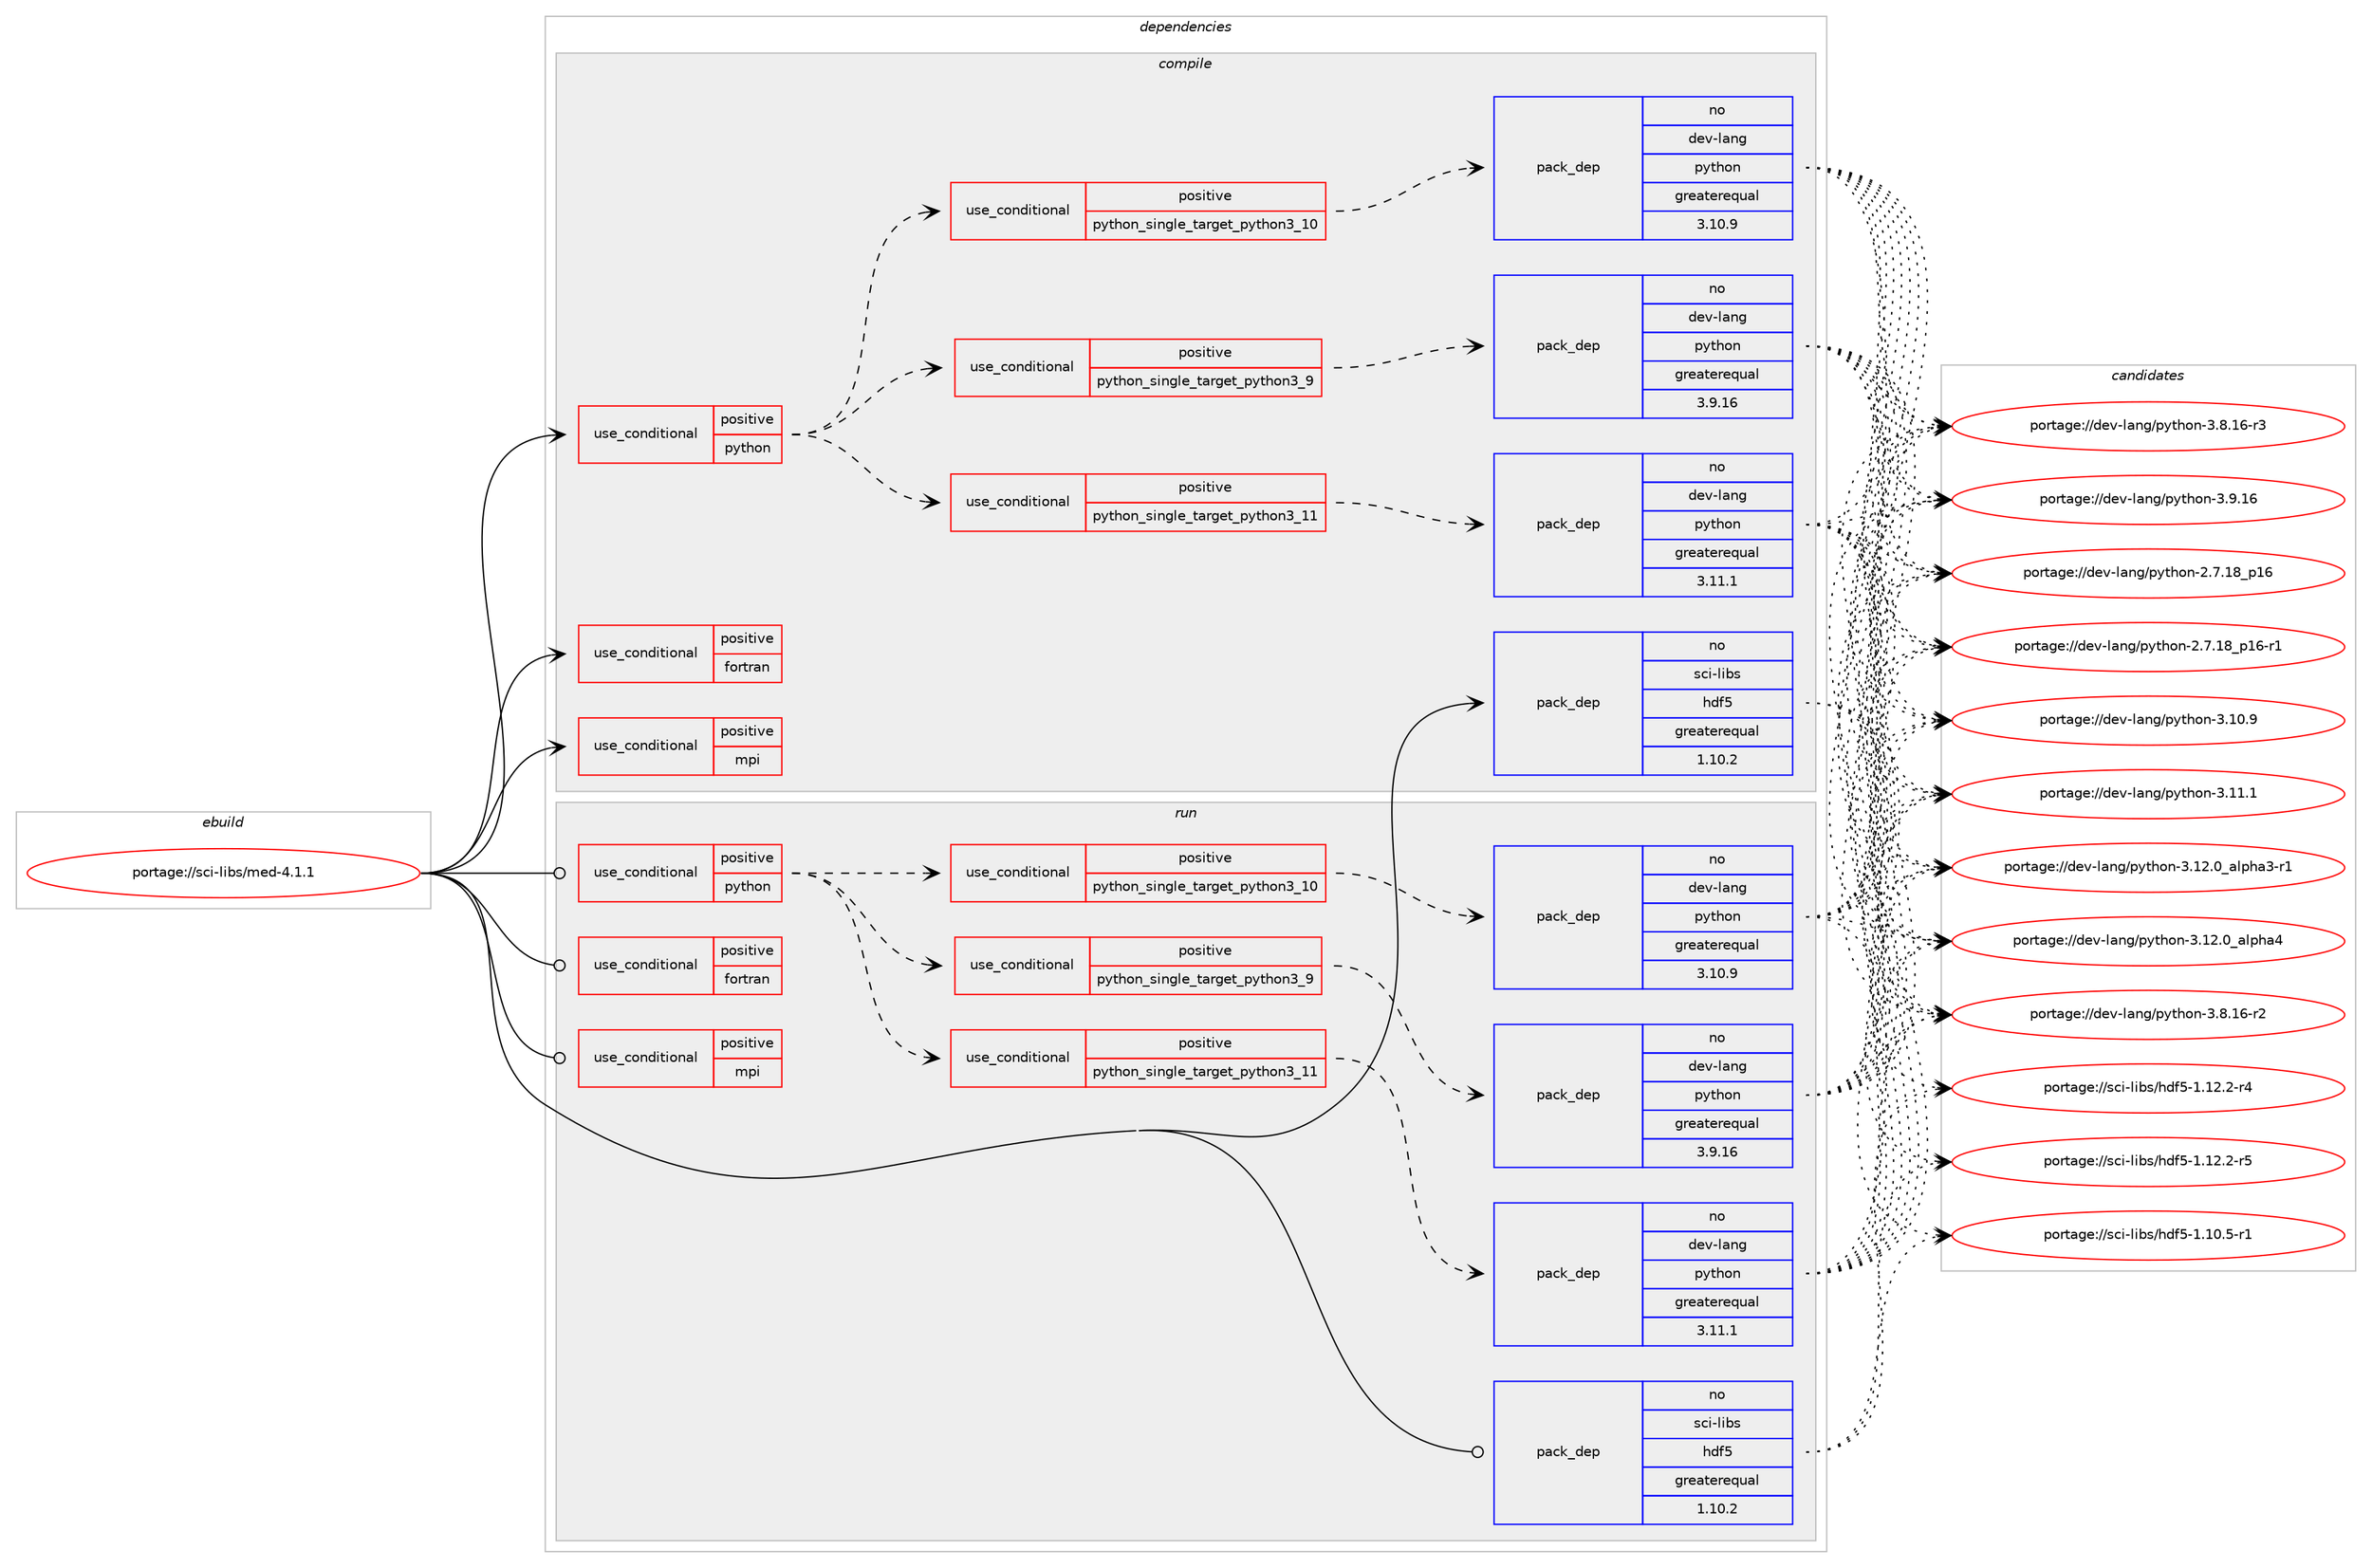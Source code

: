 digraph prolog {

# *************
# Graph options
# *************

newrank=true;
concentrate=true;
compound=true;
graph [rankdir=LR,fontname=Helvetica,fontsize=10,ranksep=1.5];#, ranksep=2.5, nodesep=0.2];
edge  [arrowhead=vee];
node  [fontname=Helvetica,fontsize=10];

# **********
# The ebuild
# **********

subgraph cluster_leftcol {
color=gray;
rank=same;
label=<<i>ebuild</i>>;
id [label="portage://sci-libs/med-4.1.1", color=red, width=4, href="../sci-libs/med-4.1.1.svg"];
}

# ****************
# The dependencies
# ****************

subgraph cluster_midcol {
color=gray;
label=<<i>dependencies</i>>;
subgraph cluster_compile {
fillcolor="#eeeeee";
style=filled;
label=<<i>compile</i>>;
subgraph cond2568 {
dependency3983 [label=<<TABLE BORDER="0" CELLBORDER="1" CELLSPACING="0" CELLPADDING="4"><TR><TD ROWSPAN="3" CELLPADDING="10">use_conditional</TD></TR><TR><TD>positive</TD></TR><TR><TD>fortran</TD></TR></TABLE>>, shape=none, color=red];
# *** BEGIN UNKNOWN DEPENDENCY TYPE (TODO) ***
# dependency3983 -> package_dependency(portage://sci-libs/med-4.1.1,install,no,virtual,fortran,none,[,,],[],[])
# *** END UNKNOWN DEPENDENCY TYPE (TODO) ***

}
id:e -> dependency3983:w [weight=20,style="solid",arrowhead="vee"];
subgraph cond2569 {
dependency3984 [label=<<TABLE BORDER="0" CELLBORDER="1" CELLSPACING="0" CELLPADDING="4"><TR><TD ROWSPAN="3" CELLPADDING="10">use_conditional</TD></TR><TR><TD>positive</TD></TR><TR><TD>mpi</TD></TR></TABLE>>, shape=none, color=red];
# *** BEGIN UNKNOWN DEPENDENCY TYPE (TODO) ***
# dependency3984 -> package_dependency(portage://sci-libs/med-4.1.1,install,no,virtual,mpi,none,[,,],[],[use(optenable(fortran),none)])
# *** END UNKNOWN DEPENDENCY TYPE (TODO) ***

}
id:e -> dependency3984:w [weight=20,style="solid",arrowhead="vee"];
subgraph cond2570 {
dependency3985 [label=<<TABLE BORDER="0" CELLBORDER="1" CELLSPACING="0" CELLPADDING="4"><TR><TD ROWSPAN="3" CELLPADDING="10">use_conditional</TD></TR><TR><TD>positive</TD></TR><TR><TD>python</TD></TR></TABLE>>, shape=none, color=red];
subgraph cond2571 {
dependency3986 [label=<<TABLE BORDER="0" CELLBORDER="1" CELLSPACING="0" CELLPADDING="4"><TR><TD ROWSPAN="3" CELLPADDING="10">use_conditional</TD></TR><TR><TD>positive</TD></TR><TR><TD>python_single_target_python3_9</TD></TR></TABLE>>, shape=none, color=red];
subgraph pack1363 {
dependency3987 [label=<<TABLE BORDER="0" CELLBORDER="1" CELLSPACING="0" CELLPADDING="4" WIDTH="220"><TR><TD ROWSPAN="6" CELLPADDING="30">pack_dep</TD></TR><TR><TD WIDTH="110">no</TD></TR><TR><TD>dev-lang</TD></TR><TR><TD>python</TD></TR><TR><TD>greaterequal</TD></TR><TR><TD>3.9.16</TD></TR></TABLE>>, shape=none, color=blue];
}
dependency3986:e -> dependency3987:w [weight=20,style="dashed",arrowhead="vee"];
}
dependency3985:e -> dependency3986:w [weight=20,style="dashed",arrowhead="vee"];
subgraph cond2572 {
dependency3988 [label=<<TABLE BORDER="0" CELLBORDER="1" CELLSPACING="0" CELLPADDING="4"><TR><TD ROWSPAN="3" CELLPADDING="10">use_conditional</TD></TR><TR><TD>positive</TD></TR><TR><TD>python_single_target_python3_10</TD></TR></TABLE>>, shape=none, color=red];
subgraph pack1364 {
dependency3989 [label=<<TABLE BORDER="0" CELLBORDER="1" CELLSPACING="0" CELLPADDING="4" WIDTH="220"><TR><TD ROWSPAN="6" CELLPADDING="30">pack_dep</TD></TR><TR><TD WIDTH="110">no</TD></TR><TR><TD>dev-lang</TD></TR><TR><TD>python</TD></TR><TR><TD>greaterequal</TD></TR><TR><TD>3.10.9</TD></TR></TABLE>>, shape=none, color=blue];
}
dependency3988:e -> dependency3989:w [weight=20,style="dashed",arrowhead="vee"];
}
dependency3985:e -> dependency3988:w [weight=20,style="dashed",arrowhead="vee"];
subgraph cond2573 {
dependency3990 [label=<<TABLE BORDER="0" CELLBORDER="1" CELLSPACING="0" CELLPADDING="4"><TR><TD ROWSPAN="3" CELLPADDING="10">use_conditional</TD></TR><TR><TD>positive</TD></TR><TR><TD>python_single_target_python3_11</TD></TR></TABLE>>, shape=none, color=red];
subgraph pack1365 {
dependency3991 [label=<<TABLE BORDER="0" CELLBORDER="1" CELLSPACING="0" CELLPADDING="4" WIDTH="220"><TR><TD ROWSPAN="6" CELLPADDING="30">pack_dep</TD></TR><TR><TD WIDTH="110">no</TD></TR><TR><TD>dev-lang</TD></TR><TR><TD>python</TD></TR><TR><TD>greaterequal</TD></TR><TR><TD>3.11.1</TD></TR></TABLE>>, shape=none, color=blue];
}
dependency3990:e -> dependency3991:w [weight=20,style="dashed",arrowhead="vee"];
}
dependency3985:e -> dependency3990:w [weight=20,style="dashed",arrowhead="vee"];
}
id:e -> dependency3985:w [weight=20,style="solid",arrowhead="vee"];
# *** BEGIN UNKNOWN DEPENDENCY TYPE (TODO) ***
# id -> package_dependency(portage://sci-libs/med-4.1.1,install,no,dev-lang,tk,none,[,,],[slot(0),equal],[])
# *** END UNKNOWN DEPENDENCY TYPE (TODO) ***

subgraph pack1366 {
dependency3992 [label=<<TABLE BORDER="0" CELLBORDER="1" CELLSPACING="0" CELLPADDING="4" WIDTH="220"><TR><TD ROWSPAN="6" CELLPADDING="30">pack_dep</TD></TR><TR><TD WIDTH="110">no</TD></TR><TR><TD>sci-libs</TD></TR><TR><TD>hdf5</TD></TR><TR><TD>greaterequal</TD></TR><TR><TD>1.10.2</TD></TR></TABLE>>, shape=none, color=blue];
}
id:e -> dependency3992:w [weight=20,style="solid",arrowhead="vee"];
# *** BEGIN UNKNOWN DEPENDENCY TYPE (TODO) ***
# id -> package_dependency(portage://sci-libs/med-4.1.1,install,weak,sci-libs,libmed,none,[,,],[],[])
# *** END UNKNOWN DEPENDENCY TYPE (TODO) ***

}
subgraph cluster_compileandrun {
fillcolor="#eeeeee";
style=filled;
label=<<i>compile and run</i>>;
}
subgraph cluster_run {
fillcolor="#eeeeee";
style=filled;
label=<<i>run</i>>;
subgraph cond2574 {
dependency3993 [label=<<TABLE BORDER="0" CELLBORDER="1" CELLSPACING="0" CELLPADDING="4"><TR><TD ROWSPAN="3" CELLPADDING="10">use_conditional</TD></TR><TR><TD>positive</TD></TR><TR><TD>fortran</TD></TR></TABLE>>, shape=none, color=red];
# *** BEGIN UNKNOWN DEPENDENCY TYPE (TODO) ***
# dependency3993 -> package_dependency(portage://sci-libs/med-4.1.1,run,no,virtual,fortran,none,[,,],[],[])
# *** END UNKNOWN DEPENDENCY TYPE (TODO) ***

}
id:e -> dependency3993:w [weight=20,style="solid",arrowhead="odot"];
subgraph cond2575 {
dependency3994 [label=<<TABLE BORDER="0" CELLBORDER="1" CELLSPACING="0" CELLPADDING="4"><TR><TD ROWSPAN="3" CELLPADDING="10">use_conditional</TD></TR><TR><TD>positive</TD></TR><TR><TD>mpi</TD></TR></TABLE>>, shape=none, color=red];
# *** BEGIN UNKNOWN DEPENDENCY TYPE (TODO) ***
# dependency3994 -> package_dependency(portage://sci-libs/med-4.1.1,run,no,virtual,mpi,none,[,,],[],[use(optenable(fortran),none)])
# *** END UNKNOWN DEPENDENCY TYPE (TODO) ***

}
id:e -> dependency3994:w [weight=20,style="solid",arrowhead="odot"];
subgraph cond2576 {
dependency3995 [label=<<TABLE BORDER="0" CELLBORDER="1" CELLSPACING="0" CELLPADDING="4"><TR><TD ROWSPAN="3" CELLPADDING="10">use_conditional</TD></TR><TR><TD>positive</TD></TR><TR><TD>python</TD></TR></TABLE>>, shape=none, color=red];
subgraph cond2577 {
dependency3996 [label=<<TABLE BORDER="0" CELLBORDER="1" CELLSPACING="0" CELLPADDING="4"><TR><TD ROWSPAN="3" CELLPADDING="10">use_conditional</TD></TR><TR><TD>positive</TD></TR><TR><TD>python_single_target_python3_9</TD></TR></TABLE>>, shape=none, color=red];
subgraph pack1367 {
dependency3997 [label=<<TABLE BORDER="0" CELLBORDER="1" CELLSPACING="0" CELLPADDING="4" WIDTH="220"><TR><TD ROWSPAN="6" CELLPADDING="30">pack_dep</TD></TR><TR><TD WIDTH="110">no</TD></TR><TR><TD>dev-lang</TD></TR><TR><TD>python</TD></TR><TR><TD>greaterequal</TD></TR><TR><TD>3.9.16</TD></TR></TABLE>>, shape=none, color=blue];
}
dependency3996:e -> dependency3997:w [weight=20,style="dashed",arrowhead="vee"];
}
dependency3995:e -> dependency3996:w [weight=20,style="dashed",arrowhead="vee"];
subgraph cond2578 {
dependency3998 [label=<<TABLE BORDER="0" CELLBORDER="1" CELLSPACING="0" CELLPADDING="4"><TR><TD ROWSPAN="3" CELLPADDING="10">use_conditional</TD></TR><TR><TD>positive</TD></TR><TR><TD>python_single_target_python3_10</TD></TR></TABLE>>, shape=none, color=red];
subgraph pack1368 {
dependency3999 [label=<<TABLE BORDER="0" CELLBORDER="1" CELLSPACING="0" CELLPADDING="4" WIDTH="220"><TR><TD ROWSPAN="6" CELLPADDING="30">pack_dep</TD></TR><TR><TD WIDTH="110">no</TD></TR><TR><TD>dev-lang</TD></TR><TR><TD>python</TD></TR><TR><TD>greaterequal</TD></TR><TR><TD>3.10.9</TD></TR></TABLE>>, shape=none, color=blue];
}
dependency3998:e -> dependency3999:w [weight=20,style="dashed",arrowhead="vee"];
}
dependency3995:e -> dependency3998:w [weight=20,style="dashed",arrowhead="vee"];
subgraph cond2579 {
dependency4000 [label=<<TABLE BORDER="0" CELLBORDER="1" CELLSPACING="0" CELLPADDING="4"><TR><TD ROWSPAN="3" CELLPADDING="10">use_conditional</TD></TR><TR><TD>positive</TD></TR><TR><TD>python_single_target_python3_11</TD></TR></TABLE>>, shape=none, color=red];
subgraph pack1369 {
dependency4001 [label=<<TABLE BORDER="0" CELLBORDER="1" CELLSPACING="0" CELLPADDING="4" WIDTH="220"><TR><TD ROWSPAN="6" CELLPADDING="30">pack_dep</TD></TR><TR><TD WIDTH="110">no</TD></TR><TR><TD>dev-lang</TD></TR><TR><TD>python</TD></TR><TR><TD>greaterequal</TD></TR><TR><TD>3.11.1</TD></TR></TABLE>>, shape=none, color=blue];
}
dependency4000:e -> dependency4001:w [weight=20,style="dashed",arrowhead="vee"];
}
dependency3995:e -> dependency4000:w [weight=20,style="dashed",arrowhead="vee"];
}
id:e -> dependency3995:w [weight=20,style="solid",arrowhead="odot"];
# *** BEGIN UNKNOWN DEPENDENCY TYPE (TODO) ***
# id -> package_dependency(portage://sci-libs/med-4.1.1,run,no,dev-lang,tk,none,[,,],[slot(0),equal],[])
# *** END UNKNOWN DEPENDENCY TYPE (TODO) ***

subgraph pack1370 {
dependency4002 [label=<<TABLE BORDER="0" CELLBORDER="1" CELLSPACING="0" CELLPADDING="4" WIDTH="220"><TR><TD ROWSPAN="6" CELLPADDING="30">pack_dep</TD></TR><TR><TD WIDTH="110">no</TD></TR><TR><TD>sci-libs</TD></TR><TR><TD>hdf5</TD></TR><TR><TD>greaterequal</TD></TR><TR><TD>1.10.2</TD></TR></TABLE>>, shape=none, color=blue];
}
id:e -> dependency4002:w [weight=20,style="solid",arrowhead="odot"];
# *** BEGIN UNKNOWN DEPENDENCY TYPE (TODO) ***
# id -> package_dependency(portage://sci-libs/med-4.1.1,run,weak,sci-libs,libmed,none,[,,],[],[])
# *** END UNKNOWN DEPENDENCY TYPE (TODO) ***

}
}

# **************
# The candidates
# **************

subgraph cluster_choices {
rank=same;
color=gray;
label=<<i>candidates</i>>;

subgraph choice1363 {
color=black;
nodesep=1;
choice10010111845108971101034711212111610411111045504655464956951124954 [label="portage://dev-lang/python-2.7.18_p16", color=red, width=4,href="../dev-lang/python-2.7.18_p16.svg"];
choice100101118451089711010347112121116104111110455046554649569511249544511449 [label="portage://dev-lang/python-2.7.18_p16-r1", color=red, width=4,href="../dev-lang/python-2.7.18_p16-r1.svg"];
choice10010111845108971101034711212111610411111045514649484657 [label="portage://dev-lang/python-3.10.9", color=red, width=4,href="../dev-lang/python-3.10.9.svg"];
choice10010111845108971101034711212111610411111045514649494649 [label="portage://dev-lang/python-3.11.1", color=red, width=4,href="../dev-lang/python-3.11.1.svg"];
choice10010111845108971101034711212111610411111045514649504648959710811210497514511449 [label="portage://dev-lang/python-3.12.0_alpha3-r1", color=red, width=4,href="../dev-lang/python-3.12.0_alpha3-r1.svg"];
choice1001011184510897110103471121211161041111104551464950464895971081121049752 [label="portage://dev-lang/python-3.12.0_alpha4", color=red, width=4,href="../dev-lang/python-3.12.0_alpha4.svg"];
choice100101118451089711010347112121116104111110455146564649544511450 [label="portage://dev-lang/python-3.8.16-r2", color=red, width=4,href="../dev-lang/python-3.8.16-r2.svg"];
choice100101118451089711010347112121116104111110455146564649544511451 [label="portage://dev-lang/python-3.8.16-r3", color=red, width=4,href="../dev-lang/python-3.8.16-r3.svg"];
choice10010111845108971101034711212111610411111045514657464954 [label="portage://dev-lang/python-3.9.16", color=red, width=4,href="../dev-lang/python-3.9.16.svg"];
dependency3987:e -> choice10010111845108971101034711212111610411111045504655464956951124954:w [style=dotted,weight="100"];
dependency3987:e -> choice100101118451089711010347112121116104111110455046554649569511249544511449:w [style=dotted,weight="100"];
dependency3987:e -> choice10010111845108971101034711212111610411111045514649484657:w [style=dotted,weight="100"];
dependency3987:e -> choice10010111845108971101034711212111610411111045514649494649:w [style=dotted,weight="100"];
dependency3987:e -> choice10010111845108971101034711212111610411111045514649504648959710811210497514511449:w [style=dotted,weight="100"];
dependency3987:e -> choice1001011184510897110103471121211161041111104551464950464895971081121049752:w [style=dotted,weight="100"];
dependency3987:e -> choice100101118451089711010347112121116104111110455146564649544511450:w [style=dotted,weight="100"];
dependency3987:e -> choice100101118451089711010347112121116104111110455146564649544511451:w [style=dotted,weight="100"];
dependency3987:e -> choice10010111845108971101034711212111610411111045514657464954:w [style=dotted,weight="100"];
}
subgraph choice1364 {
color=black;
nodesep=1;
choice10010111845108971101034711212111610411111045504655464956951124954 [label="portage://dev-lang/python-2.7.18_p16", color=red, width=4,href="../dev-lang/python-2.7.18_p16.svg"];
choice100101118451089711010347112121116104111110455046554649569511249544511449 [label="portage://dev-lang/python-2.7.18_p16-r1", color=red, width=4,href="../dev-lang/python-2.7.18_p16-r1.svg"];
choice10010111845108971101034711212111610411111045514649484657 [label="portage://dev-lang/python-3.10.9", color=red, width=4,href="../dev-lang/python-3.10.9.svg"];
choice10010111845108971101034711212111610411111045514649494649 [label="portage://dev-lang/python-3.11.1", color=red, width=4,href="../dev-lang/python-3.11.1.svg"];
choice10010111845108971101034711212111610411111045514649504648959710811210497514511449 [label="portage://dev-lang/python-3.12.0_alpha3-r1", color=red, width=4,href="../dev-lang/python-3.12.0_alpha3-r1.svg"];
choice1001011184510897110103471121211161041111104551464950464895971081121049752 [label="portage://dev-lang/python-3.12.0_alpha4", color=red, width=4,href="../dev-lang/python-3.12.0_alpha4.svg"];
choice100101118451089711010347112121116104111110455146564649544511450 [label="portage://dev-lang/python-3.8.16-r2", color=red, width=4,href="../dev-lang/python-3.8.16-r2.svg"];
choice100101118451089711010347112121116104111110455146564649544511451 [label="portage://dev-lang/python-3.8.16-r3", color=red, width=4,href="../dev-lang/python-3.8.16-r3.svg"];
choice10010111845108971101034711212111610411111045514657464954 [label="portage://dev-lang/python-3.9.16", color=red, width=4,href="../dev-lang/python-3.9.16.svg"];
dependency3989:e -> choice10010111845108971101034711212111610411111045504655464956951124954:w [style=dotted,weight="100"];
dependency3989:e -> choice100101118451089711010347112121116104111110455046554649569511249544511449:w [style=dotted,weight="100"];
dependency3989:e -> choice10010111845108971101034711212111610411111045514649484657:w [style=dotted,weight="100"];
dependency3989:e -> choice10010111845108971101034711212111610411111045514649494649:w [style=dotted,weight="100"];
dependency3989:e -> choice10010111845108971101034711212111610411111045514649504648959710811210497514511449:w [style=dotted,weight="100"];
dependency3989:e -> choice1001011184510897110103471121211161041111104551464950464895971081121049752:w [style=dotted,weight="100"];
dependency3989:e -> choice100101118451089711010347112121116104111110455146564649544511450:w [style=dotted,weight="100"];
dependency3989:e -> choice100101118451089711010347112121116104111110455146564649544511451:w [style=dotted,weight="100"];
dependency3989:e -> choice10010111845108971101034711212111610411111045514657464954:w [style=dotted,weight="100"];
}
subgraph choice1365 {
color=black;
nodesep=1;
choice10010111845108971101034711212111610411111045504655464956951124954 [label="portage://dev-lang/python-2.7.18_p16", color=red, width=4,href="../dev-lang/python-2.7.18_p16.svg"];
choice100101118451089711010347112121116104111110455046554649569511249544511449 [label="portage://dev-lang/python-2.7.18_p16-r1", color=red, width=4,href="../dev-lang/python-2.7.18_p16-r1.svg"];
choice10010111845108971101034711212111610411111045514649484657 [label="portage://dev-lang/python-3.10.9", color=red, width=4,href="../dev-lang/python-3.10.9.svg"];
choice10010111845108971101034711212111610411111045514649494649 [label="portage://dev-lang/python-3.11.1", color=red, width=4,href="../dev-lang/python-3.11.1.svg"];
choice10010111845108971101034711212111610411111045514649504648959710811210497514511449 [label="portage://dev-lang/python-3.12.0_alpha3-r1", color=red, width=4,href="../dev-lang/python-3.12.0_alpha3-r1.svg"];
choice1001011184510897110103471121211161041111104551464950464895971081121049752 [label="portage://dev-lang/python-3.12.0_alpha4", color=red, width=4,href="../dev-lang/python-3.12.0_alpha4.svg"];
choice100101118451089711010347112121116104111110455146564649544511450 [label="portage://dev-lang/python-3.8.16-r2", color=red, width=4,href="../dev-lang/python-3.8.16-r2.svg"];
choice100101118451089711010347112121116104111110455146564649544511451 [label="portage://dev-lang/python-3.8.16-r3", color=red, width=4,href="../dev-lang/python-3.8.16-r3.svg"];
choice10010111845108971101034711212111610411111045514657464954 [label="portage://dev-lang/python-3.9.16", color=red, width=4,href="../dev-lang/python-3.9.16.svg"];
dependency3991:e -> choice10010111845108971101034711212111610411111045504655464956951124954:w [style=dotted,weight="100"];
dependency3991:e -> choice100101118451089711010347112121116104111110455046554649569511249544511449:w [style=dotted,weight="100"];
dependency3991:e -> choice10010111845108971101034711212111610411111045514649484657:w [style=dotted,weight="100"];
dependency3991:e -> choice10010111845108971101034711212111610411111045514649494649:w [style=dotted,weight="100"];
dependency3991:e -> choice10010111845108971101034711212111610411111045514649504648959710811210497514511449:w [style=dotted,weight="100"];
dependency3991:e -> choice1001011184510897110103471121211161041111104551464950464895971081121049752:w [style=dotted,weight="100"];
dependency3991:e -> choice100101118451089711010347112121116104111110455146564649544511450:w [style=dotted,weight="100"];
dependency3991:e -> choice100101118451089711010347112121116104111110455146564649544511451:w [style=dotted,weight="100"];
dependency3991:e -> choice10010111845108971101034711212111610411111045514657464954:w [style=dotted,weight="100"];
}
subgraph choice1366 {
color=black;
nodesep=1;
choice1159910545108105981154710410010253454946494846534511449 [label="portage://sci-libs/hdf5-1.10.5-r1", color=red, width=4,href="../sci-libs/hdf5-1.10.5-r1.svg"];
choice1159910545108105981154710410010253454946495046504511452 [label="portage://sci-libs/hdf5-1.12.2-r4", color=red, width=4,href="../sci-libs/hdf5-1.12.2-r4.svg"];
choice1159910545108105981154710410010253454946495046504511453 [label="portage://sci-libs/hdf5-1.12.2-r5", color=red, width=4,href="../sci-libs/hdf5-1.12.2-r5.svg"];
dependency3992:e -> choice1159910545108105981154710410010253454946494846534511449:w [style=dotted,weight="100"];
dependency3992:e -> choice1159910545108105981154710410010253454946495046504511452:w [style=dotted,weight="100"];
dependency3992:e -> choice1159910545108105981154710410010253454946495046504511453:w [style=dotted,weight="100"];
}
subgraph choice1367 {
color=black;
nodesep=1;
choice10010111845108971101034711212111610411111045504655464956951124954 [label="portage://dev-lang/python-2.7.18_p16", color=red, width=4,href="../dev-lang/python-2.7.18_p16.svg"];
choice100101118451089711010347112121116104111110455046554649569511249544511449 [label="portage://dev-lang/python-2.7.18_p16-r1", color=red, width=4,href="../dev-lang/python-2.7.18_p16-r1.svg"];
choice10010111845108971101034711212111610411111045514649484657 [label="portage://dev-lang/python-3.10.9", color=red, width=4,href="../dev-lang/python-3.10.9.svg"];
choice10010111845108971101034711212111610411111045514649494649 [label="portage://dev-lang/python-3.11.1", color=red, width=4,href="../dev-lang/python-3.11.1.svg"];
choice10010111845108971101034711212111610411111045514649504648959710811210497514511449 [label="portage://dev-lang/python-3.12.0_alpha3-r1", color=red, width=4,href="../dev-lang/python-3.12.0_alpha3-r1.svg"];
choice1001011184510897110103471121211161041111104551464950464895971081121049752 [label="portage://dev-lang/python-3.12.0_alpha4", color=red, width=4,href="../dev-lang/python-3.12.0_alpha4.svg"];
choice100101118451089711010347112121116104111110455146564649544511450 [label="portage://dev-lang/python-3.8.16-r2", color=red, width=4,href="../dev-lang/python-3.8.16-r2.svg"];
choice100101118451089711010347112121116104111110455146564649544511451 [label="portage://dev-lang/python-3.8.16-r3", color=red, width=4,href="../dev-lang/python-3.8.16-r3.svg"];
choice10010111845108971101034711212111610411111045514657464954 [label="portage://dev-lang/python-3.9.16", color=red, width=4,href="../dev-lang/python-3.9.16.svg"];
dependency3997:e -> choice10010111845108971101034711212111610411111045504655464956951124954:w [style=dotted,weight="100"];
dependency3997:e -> choice100101118451089711010347112121116104111110455046554649569511249544511449:w [style=dotted,weight="100"];
dependency3997:e -> choice10010111845108971101034711212111610411111045514649484657:w [style=dotted,weight="100"];
dependency3997:e -> choice10010111845108971101034711212111610411111045514649494649:w [style=dotted,weight="100"];
dependency3997:e -> choice10010111845108971101034711212111610411111045514649504648959710811210497514511449:w [style=dotted,weight="100"];
dependency3997:e -> choice1001011184510897110103471121211161041111104551464950464895971081121049752:w [style=dotted,weight="100"];
dependency3997:e -> choice100101118451089711010347112121116104111110455146564649544511450:w [style=dotted,weight="100"];
dependency3997:e -> choice100101118451089711010347112121116104111110455146564649544511451:w [style=dotted,weight="100"];
dependency3997:e -> choice10010111845108971101034711212111610411111045514657464954:w [style=dotted,weight="100"];
}
subgraph choice1368 {
color=black;
nodesep=1;
choice10010111845108971101034711212111610411111045504655464956951124954 [label="portage://dev-lang/python-2.7.18_p16", color=red, width=4,href="../dev-lang/python-2.7.18_p16.svg"];
choice100101118451089711010347112121116104111110455046554649569511249544511449 [label="portage://dev-lang/python-2.7.18_p16-r1", color=red, width=4,href="../dev-lang/python-2.7.18_p16-r1.svg"];
choice10010111845108971101034711212111610411111045514649484657 [label="portage://dev-lang/python-3.10.9", color=red, width=4,href="../dev-lang/python-3.10.9.svg"];
choice10010111845108971101034711212111610411111045514649494649 [label="portage://dev-lang/python-3.11.1", color=red, width=4,href="../dev-lang/python-3.11.1.svg"];
choice10010111845108971101034711212111610411111045514649504648959710811210497514511449 [label="portage://dev-lang/python-3.12.0_alpha3-r1", color=red, width=4,href="../dev-lang/python-3.12.0_alpha3-r1.svg"];
choice1001011184510897110103471121211161041111104551464950464895971081121049752 [label="portage://dev-lang/python-3.12.0_alpha4", color=red, width=4,href="../dev-lang/python-3.12.0_alpha4.svg"];
choice100101118451089711010347112121116104111110455146564649544511450 [label="portage://dev-lang/python-3.8.16-r2", color=red, width=4,href="../dev-lang/python-3.8.16-r2.svg"];
choice100101118451089711010347112121116104111110455146564649544511451 [label="portage://dev-lang/python-3.8.16-r3", color=red, width=4,href="../dev-lang/python-3.8.16-r3.svg"];
choice10010111845108971101034711212111610411111045514657464954 [label="portage://dev-lang/python-3.9.16", color=red, width=4,href="../dev-lang/python-3.9.16.svg"];
dependency3999:e -> choice10010111845108971101034711212111610411111045504655464956951124954:w [style=dotted,weight="100"];
dependency3999:e -> choice100101118451089711010347112121116104111110455046554649569511249544511449:w [style=dotted,weight="100"];
dependency3999:e -> choice10010111845108971101034711212111610411111045514649484657:w [style=dotted,weight="100"];
dependency3999:e -> choice10010111845108971101034711212111610411111045514649494649:w [style=dotted,weight="100"];
dependency3999:e -> choice10010111845108971101034711212111610411111045514649504648959710811210497514511449:w [style=dotted,weight="100"];
dependency3999:e -> choice1001011184510897110103471121211161041111104551464950464895971081121049752:w [style=dotted,weight="100"];
dependency3999:e -> choice100101118451089711010347112121116104111110455146564649544511450:w [style=dotted,weight="100"];
dependency3999:e -> choice100101118451089711010347112121116104111110455146564649544511451:w [style=dotted,weight="100"];
dependency3999:e -> choice10010111845108971101034711212111610411111045514657464954:w [style=dotted,weight="100"];
}
subgraph choice1369 {
color=black;
nodesep=1;
choice10010111845108971101034711212111610411111045504655464956951124954 [label="portage://dev-lang/python-2.7.18_p16", color=red, width=4,href="../dev-lang/python-2.7.18_p16.svg"];
choice100101118451089711010347112121116104111110455046554649569511249544511449 [label="portage://dev-lang/python-2.7.18_p16-r1", color=red, width=4,href="../dev-lang/python-2.7.18_p16-r1.svg"];
choice10010111845108971101034711212111610411111045514649484657 [label="portage://dev-lang/python-3.10.9", color=red, width=4,href="../dev-lang/python-3.10.9.svg"];
choice10010111845108971101034711212111610411111045514649494649 [label="portage://dev-lang/python-3.11.1", color=red, width=4,href="../dev-lang/python-3.11.1.svg"];
choice10010111845108971101034711212111610411111045514649504648959710811210497514511449 [label="portage://dev-lang/python-3.12.0_alpha3-r1", color=red, width=4,href="../dev-lang/python-3.12.0_alpha3-r1.svg"];
choice1001011184510897110103471121211161041111104551464950464895971081121049752 [label="portage://dev-lang/python-3.12.0_alpha4", color=red, width=4,href="../dev-lang/python-3.12.0_alpha4.svg"];
choice100101118451089711010347112121116104111110455146564649544511450 [label="portage://dev-lang/python-3.8.16-r2", color=red, width=4,href="../dev-lang/python-3.8.16-r2.svg"];
choice100101118451089711010347112121116104111110455146564649544511451 [label="portage://dev-lang/python-3.8.16-r3", color=red, width=4,href="../dev-lang/python-3.8.16-r3.svg"];
choice10010111845108971101034711212111610411111045514657464954 [label="portage://dev-lang/python-3.9.16", color=red, width=4,href="../dev-lang/python-3.9.16.svg"];
dependency4001:e -> choice10010111845108971101034711212111610411111045504655464956951124954:w [style=dotted,weight="100"];
dependency4001:e -> choice100101118451089711010347112121116104111110455046554649569511249544511449:w [style=dotted,weight="100"];
dependency4001:e -> choice10010111845108971101034711212111610411111045514649484657:w [style=dotted,weight="100"];
dependency4001:e -> choice10010111845108971101034711212111610411111045514649494649:w [style=dotted,weight="100"];
dependency4001:e -> choice10010111845108971101034711212111610411111045514649504648959710811210497514511449:w [style=dotted,weight="100"];
dependency4001:e -> choice1001011184510897110103471121211161041111104551464950464895971081121049752:w [style=dotted,weight="100"];
dependency4001:e -> choice100101118451089711010347112121116104111110455146564649544511450:w [style=dotted,weight="100"];
dependency4001:e -> choice100101118451089711010347112121116104111110455146564649544511451:w [style=dotted,weight="100"];
dependency4001:e -> choice10010111845108971101034711212111610411111045514657464954:w [style=dotted,weight="100"];
}
subgraph choice1370 {
color=black;
nodesep=1;
choice1159910545108105981154710410010253454946494846534511449 [label="portage://sci-libs/hdf5-1.10.5-r1", color=red, width=4,href="../sci-libs/hdf5-1.10.5-r1.svg"];
choice1159910545108105981154710410010253454946495046504511452 [label="portage://sci-libs/hdf5-1.12.2-r4", color=red, width=4,href="../sci-libs/hdf5-1.12.2-r4.svg"];
choice1159910545108105981154710410010253454946495046504511453 [label="portage://sci-libs/hdf5-1.12.2-r5", color=red, width=4,href="../sci-libs/hdf5-1.12.2-r5.svg"];
dependency4002:e -> choice1159910545108105981154710410010253454946494846534511449:w [style=dotted,weight="100"];
dependency4002:e -> choice1159910545108105981154710410010253454946495046504511452:w [style=dotted,weight="100"];
dependency4002:e -> choice1159910545108105981154710410010253454946495046504511453:w [style=dotted,weight="100"];
}
}

}
